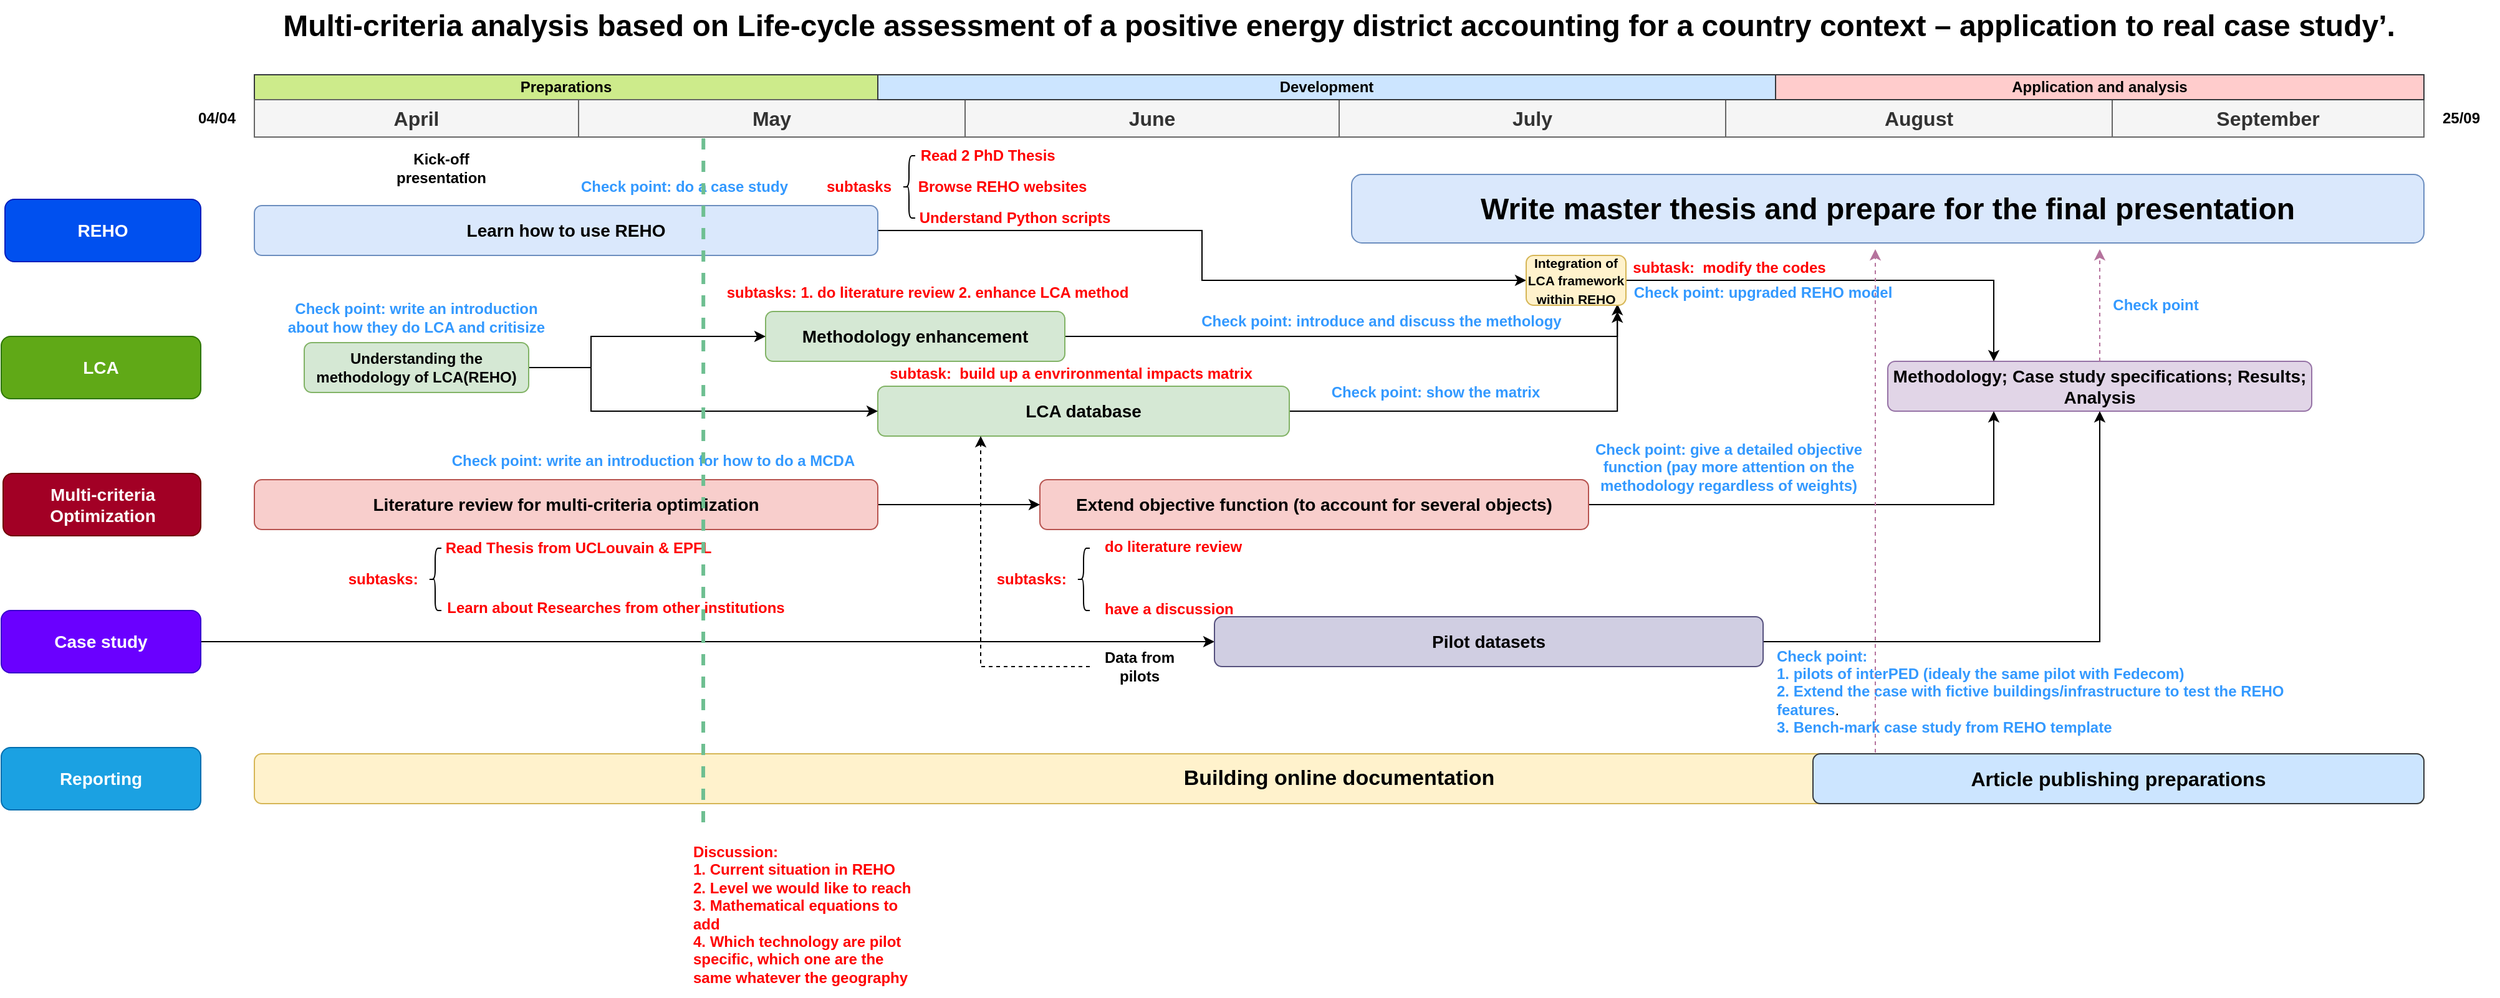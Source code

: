 <mxfile version="21.2.1" type="device">
  <diagram name="Page-1" id="CMEaHwI43TF5UFnff1LS">
    <mxGraphModel dx="2901" dy="1196" grid="1" gridSize="10" guides="1" tooltips="1" connect="1" arrows="1" fold="1" page="1" pageScale="1" pageWidth="827" pageHeight="1169" math="0" shadow="0">
      <root>
        <mxCell id="0" />
        <mxCell id="1" parent="0" />
        <mxCell id="RJUtZ5t80le3RNeQ5MNN-5" value="&lt;b&gt;&lt;font color=&quot;#ff0000&quot;&gt;Read 2 PhD Thesis&amp;nbsp;&lt;/font&gt;&lt;/b&gt;" style="text;html=1;strokeColor=none;fillColor=none;align=center;verticalAlign=middle;whiteSpace=wrap;rounded=0;" parent="1" vertex="1">
          <mxGeometry x="150" y="120" width="160" height="30" as="geometry" />
        </mxCell>
        <mxCell id="Q3gOCMNF8MpdkcXzCCnj-49" value="&lt;b&gt;Preparations&lt;/b&gt;" style="rounded=0;whiteSpace=wrap;html=1;fillColor=#cdeb8b;strokeColor=#36393d;" parent="1" vertex="1">
          <mxGeometry x="-360" y="70" width="500" height="20" as="geometry" />
        </mxCell>
        <mxCell id="Q3gOCMNF8MpdkcXzCCnj-1" value="&lt;b&gt;&lt;font style=&quot;font-size: 14px;&quot;&gt;Methodology; Case study specifications; Results; Analysis&lt;/font&gt;&lt;/b&gt;" style="rounded=1;whiteSpace=wrap;html=1;fillColor=#e1d5e7;strokeColor=#9673a6;" parent="1" vertex="1">
          <mxGeometry x="950" y="300" width="340" height="40" as="geometry" />
        </mxCell>
        <mxCell id="Q3gOCMNF8MpdkcXzCCnj-3" value="&lt;font size=&quot;1&quot; style=&quot;&quot;&gt;&lt;b style=&quot;font-size: 16px;&quot;&gt;April&lt;/b&gt;&lt;/font&gt;" style="rounded=0;whiteSpace=wrap;html=1;fillColor=#f5f5f5;fontColor=#333333;strokeColor=#666666;" parent="1" vertex="1">
          <mxGeometry x="-360" y="90" width="260" height="30" as="geometry" />
        </mxCell>
        <mxCell id="Q3gOCMNF8MpdkcXzCCnj-4" value="&lt;font size=&quot;1&quot; style=&quot;&quot;&gt;&lt;b style=&quot;font-size: 16px;&quot;&gt;May&lt;/b&gt;&lt;/font&gt;" style="rounded=0;whiteSpace=wrap;html=1;fillColor=#f5f5f5;fontColor=#333333;strokeColor=#666666;" parent="1" vertex="1">
          <mxGeometry x="-100" y="90" width="310" height="30" as="geometry" />
        </mxCell>
        <mxCell id="Q3gOCMNF8MpdkcXzCCnj-5" value="&lt;font size=&quot;1&quot; style=&quot;&quot;&gt;&lt;b style=&quot;font-size: 16px;&quot;&gt;June&lt;/b&gt;&lt;/font&gt;" style="rounded=0;whiteSpace=wrap;html=1;fillColor=#f5f5f5;fontColor=#333333;strokeColor=#666666;" parent="1" vertex="1">
          <mxGeometry x="210" y="90" width="300" height="30" as="geometry" />
        </mxCell>
        <mxCell id="Q3gOCMNF8MpdkcXzCCnj-6" value="&lt;font size=&quot;1&quot; style=&quot;&quot;&gt;&lt;b style=&quot;font-size: 16px;&quot;&gt;July&lt;/b&gt;&lt;/font&gt;" style="rounded=0;whiteSpace=wrap;html=1;fillColor=#f5f5f5;fontColor=#333333;strokeColor=#666666;" parent="1" vertex="1">
          <mxGeometry x="510" y="90" width="310" height="30" as="geometry" />
        </mxCell>
        <mxCell id="Q3gOCMNF8MpdkcXzCCnj-7" value="&lt;font size=&quot;1&quot; style=&quot;&quot;&gt;&lt;b style=&quot;font-size: 16px;&quot;&gt;August&lt;/b&gt;&lt;/font&gt;" style="rounded=0;whiteSpace=wrap;html=1;fillColor=#f5f5f5;fontColor=#333333;strokeColor=#666666;" parent="1" vertex="1">
          <mxGeometry x="820" y="90" width="310" height="30" as="geometry" />
        </mxCell>
        <mxCell id="Q3gOCMNF8MpdkcXzCCnj-8" value="&lt;font size=&quot;1&quot; style=&quot;&quot;&gt;&lt;b style=&quot;font-size: 16px;&quot;&gt;September&lt;/b&gt;&lt;/font&gt;" style="rounded=0;whiteSpace=wrap;html=1;fillColor=#f5f5f5;fontColor=#333333;strokeColor=#666666;" parent="1" vertex="1">
          <mxGeometry x="1130" y="90" width="250" height="30" as="geometry" />
        </mxCell>
        <mxCell id="Q3gOCMNF8MpdkcXzCCnj-10" value="&lt;b&gt;&lt;font style=&quot;font-size: 14px;&quot;&gt;REHO&lt;/font&gt;&lt;/b&gt;" style="rounded=1;whiteSpace=wrap;html=1;fillColor=#0050ef;strokeColor=#001DBC;fontColor=#ffffff;" parent="1" vertex="1">
          <mxGeometry x="-560" y="170" width="157" height="50" as="geometry" />
        </mxCell>
        <mxCell id="Q3gOCMNF8MpdkcXzCCnj-12" value="&lt;b&gt;&lt;font style=&quot;font-size: 14px;&quot;&gt;LCA&lt;/font&gt;&lt;/b&gt;" style="rounded=1;whiteSpace=wrap;html=1;fillColor=#60a917;strokeColor=#2D7600;fontColor=#ffffff;" parent="1" vertex="1">
          <mxGeometry x="-563" y="280" width="160" height="50" as="geometry" />
        </mxCell>
        <mxCell id="Q3gOCMNF8MpdkcXzCCnj-13" value="&lt;b&gt;&lt;font style=&quot;font-size: 14px;&quot;&gt;Multi-criteria Optimization&lt;/font&gt;&lt;/b&gt;" style="rounded=1;whiteSpace=wrap;html=1;fillColor=#a20025;strokeColor=#6F0000;fontColor=#ffffff;" parent="1" vertex="1">
          <mxGeometry x="-561.5" y="390" width="158.5" height="50" as="geometry" />
        </mxCell>
        <mxCell id="Q3gOCMNF8MpdkcXzCCnj-15" value="&lt;b&gt;&lt;font style=&quot;font-size: 24px;&quot;&gt;Multi-criteria analysis based on Life-cycle assessment of a positive energy district accounting for a country context – application to real case study’.&lt;/font&gt;&lt;/b&gt;" style="text;whiteSpace=wrap;html=1;align=center;" parent="1" vertex="1">
          <mxGeometry x="-360" y="10" width="1740" height="80" as="geometry" />
        </mxCell>
        <mxCell id="RJUtZ5t80le3RNeQ5MNN-84" style="edgeStyle=orthogonalEdgeStyle;rounded=0;orthogonalLoop=1;jettySize=auto;html=1;exitX=1;exitY=0.5;exitDx=0;exitDy=0;entryX=0.914;entryY=0.975;entryDx=0;entryDy=0;entryPerimeter=0;" parent="1" source="Q3gOCMNF8MpdkcXzCCnj-16" target="Q3gOCMNF8MpdkcXzCCnj-32" edge="1">
          <mxGeometry relative="1" as="geometry" />
        </mxCell>
        <mxCell id="Q3gOCMNF8MpdkcXzCCnj-16" value="&lt;b&gt;&lt;font style=&quot;font-size: 14px;&quot;&gt;Methodology enhancement&lt;/font&gt;&lt;/b&gt;" style="rounded=1;whiteSpace=wrap;html=1;fillColor=#d5e8d4;strokeColor=#82b366;" parent="1" vertex="1">
          <mxGeometry x="50" y="260" width="240" height="40" as="geometry" />
        </mxCell>
        <mxCell id="RJUtZ5t80le3RNeQ5MNN-85" style="edgeStyle=orthogonalEdgeStyle;rounded=0;orthogonalLoop=1;jettySize=auto;html=1;exitX=1;exitY=0.5;exitDx=0;exitDy=0;entryX=0.914;entryY=1.125;entryDx=0;entryDy=0;entryPerimeter=0;" parent="1" source="Q3gOCMNF8MpdkcXzCCnj-17" target="Q3gOCMNF8MpdkcXzCCnj-32" edge="1">
          <mxGeometry relative="1" as="geometry" />
        </mxCell>
        <mxCell id="Q3gOCMNF8MpdkcXzCCnj-17" value="&lt;span style=&quot;font-size: 14px;&quot;&gt;&lt;b&gt;LCA database&lt;/b&gt;&lt;/span&gt;" style="rounded=1;whiteSpace=wrap;html=1;fillColor=#d5e8d4;strokeColor=#82b366;" parent="1" vertex="1">
          <mxGeometry x="140" y="320" width="330" height="40" as="geometry" />
        </mxCell>
        <mxCell id="Q3gOCMNF8MpdkcXzCCnj-38" style="edgeStyle=orthogonalEdgeStyle;rounded=0;orthogonalLoop=1;jettySize=auto;html=1;exitX=1;exitY=0.5;exitDx=0;exitDy=0;entryX=0;entryY=0.5;entryDx=0;entryDy=0;" parent="1" source="Q3gOCMNF8MpdkcXzCCnj-18" target="Q3gOCMNF8MpdkcXzCCnj-32" edge="1">
          <mxGeometry relative="1" as="geometry" />
        </mxCell>
        <mxCell id="Q3gOCMNF8MpdkcXzCCnj-18" value="&lt;span style=&quot;font-size: 14px;&quot;&gt;&lt;b&gt;Learn how to use REHO&lt;/b&gt;&lt;/span&gt;" style="rounded=1;whiteSpace=wrap;html=1;fillColor=#dae8fc;strokeColor=#6c8ebf;" parent="1" vertex="1">
          <mxGeometry x="-360" y="175" width="500" height="40" as="geometry" />
        </mxCell>
        <mxCell id="Q3gOCMNF8MpdkcXzCCnj-19" value="&lt;font style=&quot;font-size: 24px;&quot;&gt;&lt;b&gt;Write master thesis and prepare for the final presentation&lt;/b&gt;&lt;/font&gt;" style="rounded=1;whiteSpace=wrap;html=1;fillColor=#dae8fc;strokeColor=#6c8ebf;" parent="1" vertex="1">
          <mxGeometry x="520" y="150" width="860" height="55" as="geometry" />
        </mxCell>
        <mxCell id="Q3gOCMNF8MpdkcXzCCnj-36" style="edgeStyle=orthogonalEdgeStyle;rounded=0;orthogonalLoop=1;jettySize=auto;html=1;exitX=1;exitY=0.5;exitDx=0;exitDy=0;entryX=0;entryY=0.5;entryDx=0;entryDy=0;" parent="1" source="Q3gOCMNF8MpdkcXzCCnj-20" target="Q3gOCMNF8MpdkcXzCCnj-16" edge="1">
          <mxGeometry relative="1" as="geometry">
            <Array as="points">
              <mxPoint x="-90" y="305" />
              <mxPoint x="-90" y="280" />
            </Array>
          </mxGeometry>
        </mxCell>
        <mxCell id="Q3gOCMNF8MpdkcXzCCnj-37" style="edgeStyle=orthogonalEdgeStyle;rounded=0;orthogonalLoop=1;jettySize=auto;html=1;exitX=1;exitY=0.5;exitDx=0;exitDy=0;entryX=0;entryY=0.5;entryDx=0;entryDy=0;" parent="1" source="Q3gOCMNF8MpdkcXzCCnj-20" target="Q3gOCMNF8MpdkcXzCCnj-17" edge="1">
          <mxGeometry relative="1" as="geometry">
            <Array as="points">
              <mxPoint x="-90" y="305" />
              <mxPoint x="-90" y="340" />
            </Array>
          </mxGeometry>
        </mxCell>
        <mxCell id="Q3gOCMNF8MpdkcXzCCnj-20" value="&lt;font style=&quot;font-size: 12px;&quot;&gt;&lt;b&gt;Understanding the methodology of LCA(REHO)&lt;/b&gt;&lt;/font&gt;" style="rounded=1;whiteSpace=wrap;html=1;fillColor=#d5e8d4;strokeColor=#82b366;" parent="1" vertex="1">
          <mxGeometry x="-320" y="285" width="180" height="40" as="geometry" />
        </mxCell>
        <mxCell id="Q3gOCMNF8MpdkcXzCCnj-21" value="&lt;b&gt;Kick-off presentation&lt;/b&gt;" style="text;html=1;strokeColor=none;fillColor=none;align=center;verticalAlign=middle;whiteSpace=wrap;rounded=0;" parent="1" vertex="1">
          <mxGeometry x="-250" y="130" width="80" height="30" as="geometry" />
        </mxCell>
        <mxCell id="Q3gOCMNF8MpdkcXzCCnj-26" value="&lt;b&gt;04/04&lt;/b&gt;" style="text;html=1;strokeColor=none;fillColor=none;align=center;verticalAlign=middle;whiteSpace=wrap;rounded=0;" parent="1" vertex="1">
          <mxGeometry x="-420" y="90" width="60" height="30" as="geometry" />
        </mxCell>
        <mxCell id="Q3gOCMNF8MpdkcXzCCnj-27" value="&lt;b&gt;25/09&lt;/b&gt;" style="text;html=1;strokeColor=none;fillColor=none;align=center;verticalAlign=middle;whiteSpace=wrap;rounded=0;" parent="1" vertex="1">
          <mxGeometry x="1380" y="90" width="60" height="30" as="geometry" />
        </mxCell>
        <mxCell id="Q3gOCMNF8MpdkcXzCCnj-46" style="edgeStyle=orthogonalEdgeStyle;rounded=0;orthogonalLoop=1;jettySize=auto;html=1;exitX=1;exitY=0.5;exitDx=0;exitDy=0;entryX=0.25;entryY=0;entryDx=0;entryDy=0;" parent="1" source="Q3gOCMNF8MpdkcXzCCnj-32" target="Q3gOCMNF8MpdkcXzCCnj-1" edge="1">
          <mxGeometry relative="1" as="geometry" />
        </mxCell>
        <mxCell id="Q3gOCMNF8MpdkcXzCCnj-32" value="&lt;b&gt;&lt;font style=&quot;font-size: 10.5px;&quot;&gt;Integration of LCA framework within REHO&lt;/font&gt;&lt;/b&gt;" style="rounded=1;whiteSpace=wrap;html=1;fillColor=#fff2cc;strokeColor=#d6b656;" parent="1" vertex="1">
          <mxGeometry x="660" y="215" width="80" height="40" as="geometry" />
        </mxCell>
        <mxCell id="Q3gOCMNF8MpdkcXzCCnj-47" style="edgeStyle=orthogonalEdgeStyle;rounded=0;orthogonalLoop=1;jettySize=auto;html=1;exitX=1;exitY=0.5;exitDx=0;exitDy=0;entryX=0.25;entryY=1;entryDx=0;entryDy=0;" parent="1" source="Q3gOCMNF8MpdkcXzCCnj-33" target="Q3gOCMNF8MpdkcXzCCnj-1" edge="1">
          <mxGeometry relative="1" as="geometry" />
        </mxCell>
        <mxCell id="Q3gOCMNF8MpdkcXzCCnj-33" value="&lt;span style=&quot;font-size: 14px;&quot;&gt;&lt;b&gt;Extend objective function (to account for several objects)&lt;/b&gt;&lt;/span&gt;" style="rounded=1;whiteSpace=wrap;html=1;fillColor=#f8cecc;strokeColor=#b85450;" parent="1" vertex="1">
          <mxGeometry x="270" y="395" width="440" height="40" as="geometry" />
        </mxCell>
        <mxCell id="Q3gOCMNF8MpdkcXzCCnj-35" style="edgeStyle=orthogonalEdgeStyle;rounded=0;orthogonalLoop=1;jettySize=auto;html=1;exitX=1;exitY=0.5;exitDx=0;exitDy=0;entryX=0;entryY=0.5;entryDx=0;entryDy=0;" parent="1" source="Q3gOCMNF8MpdkcXzCCnj-34" target="Q3gOCMNF8MpdkcXzCCnj-33" edge="1">
          <mxGeometry relative="1" as="geometry" />
        </mxCell>
        <mxCell id="Q3gOCMNF8MpdkcXzCCnj-34" value="&lt;span style=&quot;font-size: 14px;&quot;&gt;&lt;b&gt;Literature review for multi-criteria optimization&lt;/b&gt;&lt;/span&gt;" style="rounded=1;whiteSpace=wrap;html=1;fillColor=#f8cecc;strokeColor=#b85450;" parent="1" vertex="1">
          <mxGeometry x="-360" y="395" width="500" height="40" as="geometry" />
        </mxCell>
        <mxCell id="xHu4jBwgOLgzZk3djkA9-2" style="edgeStyle=orthogonalEdgeStyle;rounded=0;orthogonalLoop=1;jettySize=auto;html=1;exitX=0;exitY=0.5;exitDx=0;exitDy=0;entryX=0.25;entryY=1;entryDx=0;entryDy=0;dashed=1;" parent="1" source="Q3gOCMNF8MpdkcXzCCnj-39" target="Q3gOCMNF8MpdkcXzCCnj-17" edge="1">
          <mxGeometry relative="1" as="geometry" />
        </mxCell>
        <mxCell id="Q3gOCMNF8MpdkcXzCCnj-39" value="&lt;b&gt;Data from pilots&lt;/b&gt;" style="text;html=1;strokeColor=none;fillColor=none;align=center;verticalAlign=middle;whiteSpace=wrap;rounded=0;" parent="1" vertex="1">
          <mxGeometry x="310" y="530" width="80" height="30" as="geometry" />
        </mxCell>
        <mxCell id="Q3gOCMNF8MpdkcXzCCnj-44" style="edgeStyle=orthogonalEdgeStyle;rounded=0;orthogonalLoop=1;jettySize=auto;html=1;exitX=1;exitY=0.5;exitDx=0;exitDy=0;entryX=0;entryY=0.5;entryDx=0;entryDy=0;" parent="1" source="Q3gOCMNF8MpdkcXzCCnj-42" target="Q3gOCMNF8MpdkcXzCCnj-43" edge="1">
          <mxGeometry relative="1" as="geometry" />
        </mxCell>
        <mxCell id="Q3gOCMNF8MpdkcXzCCnj-42" value="&lt;b&gt;&lt;font style=&quot;font-size: 14px;&quot;&gt;Case study&lt;/font&gt;&lt;/b&gt;" style="rounded=1;whiteSpace=wrap;html=1;fillColor=#6a00ff;strokeColor=#3700CC;fontColor=#ffffff;" parent="1" vertex="1">
          <mxGeometry x="-563" y="500" width="160" height="50" as="geometry" />
        </mxCell>
        <mxCell id="Q3gOCMNF8MpdkcXzCCnj-48" style="edgeStyle=orthogonalEdgeStyle;rounded=0;orthogonalLoop=1;jettySize=auto;html=1;exitX=1;exitY=0.5;exitDx=0;exitDy=0;entryX=0.5;entryY=1;entryDx=0;entryDy=0;" parent="1" source="Q3gOCMNF8MpdkcXzCCnj-43" target="Q3gOCMNF8MpdkcXzCCnj-1" edge="1">
          <mxGeometry relative="1" as="geometry" />
        </mxCell>
        <mxCell id="Q3gOCMNF8MpdkcXzCCnj-43" value="&lt;span style=&quot;font-size: 14px;&quot;&gt;&lt;b&gt;Pilot datasets&lt;/b&gt;&lt;/span&gt;" style="rounded=1;whiteSpace=wrap;html=1;fillColor=#d0cee2;strokeColor=#56517e;" parent="1" vertex="1">
          <mxGeometry x="410" y="505" width="440" height="40" as="geometry" />
        </mxCell>
        <mxCell id="Q3gOCMNF8MpdkcXzCCnj-50" value="&lt;b&gt;Development&lt;/b&gt;" style="rounded=0;whiteSpace=wrap;html=1;fillColor=#cce5ff;strokeColor=#36393d;" parent="1" vertex="1">
          <mxGeometry x="140" y="70" width="720" height="20" as="geometry" />
        </mxCell>
        <mxCell id="Q3gOCMNF8MpdkcXzCCnj-51" value="&lt;b&gt;Application and analysis&lt;/b&gt;" style="rounded=0;whiteSpace=wrap;html=1;fillColor=#ffcccc;strokeColor=#36393d;" parent="1" vertex="1">
          <mxGeometry x="860" y="70" width="520" height="20" as="geometry" />
        </mxCell>
        <mxCell id="RJUtZ5t80le3RNeQ5MNN-1" value="&lt;b&gt;&lt;font color=&quot;#ff0000&quot;&gt;subtasks&lt;/font&gt;&lt;/b&gt;" style="text;html=1;strokeColor=none;fillColor=none;align=center;verticalAlign=middle;whiteSpace=wrap;rounded=0;" parent="1" vertex="1">
          <mxGeometry x="60" y="145" width="130" height="30" as="geometry" />
        </mxCell>
        <mxCell id="RJUtZ5t80le3RNeQ5MNN-2" value="&lt;b&gt;&lt;font color=&quot;#3399ff&quot;&gt;Check point&lt;/font&gt;&lt;/b&gt;" style="text;html=1;strokeColor=none;fillColor=none;align=center;verticalAlign=middle;whiteSpace=wrap;rounded=0;" parent="1" vertex="1">
          <mxGeometry x="1100" y="240" width="130" height="30" as="geometry" />
        </mxCell>
        <mxCell id="RJUtZ5t80le3RNeQ5MNN-3" value="&lt;b&gt;&lt;font color=&quot;#3399ff&quot;&gt;Check point: write an introduction for how to do a MCDA&lt;/font&gt;&lt;/b&gt;" style="text;html=1;strokeColor=none;fillColor=none;align=center;verticalAlign=middle;whiteSpace=wrap;rounded=0;" parent="1" vertex="1">
          <mxGeometry x="-210" y="365" width="340" height="30" as="geometry" />
        </mxCell>
        <mxCell id="RJUtZ5t80le3RNeQ5MNN-4" value="" style="shape=curlyBracket;whiteSpace=wrap;html=1;rounded=1;labelPosition=left;verticalLabelPosition=middle;align=right;verticalAlign=middle;" parent="1" vertex="1">
          <mxGeometry x="160" y="135" width="10" height="50" as="geometry" />
        </mxCell>
        <mxCell id="RJUtZ5t80le3RNeQ5MNN-6" value="&lt;b&gt;&lt;font color=&quot;#ff0000&quot;&gt;Browse REHO websites&lt;/font&gt;&lt;/b&gt;" style="text;html=1;strokeColor=none;fillColor=none;align=center;verticalAlign=middle;whiteSpace=wrap;rounded=0;" parent="1" vertex="1">
          <mxGeometry x="150" y="145" width="180" height="30" as="geometry" />
        </mxCell>
        <mxCell id="RJUtZ5t80le3RNeQ5MNN-7" value="&lt;font color=&quot;#ff0000&quot;&gt;&lt;b&gt;Understand Python scripts&lt;/b&gt;&lt;/font&gt;" style="text;html=1;strokeColor=none;fillColor=none;align=center;verticalAlign=middle;whiteSpace=wrap;rounded=0;" parent="1" vertex="1">
          <mxGeometry x="140" y="170" width="220" height="30" as="geometry" />
        </mxCell>
        <mxCell id="RJUtZ5t80le3RNeQ5MNN-9" value="&lt;b&gt;&lt;font color=&quot;#ff0000&quot;&gt;subtasks:&amp;nbsp;&lt;/font&gt;&lt;/b&gt;" style="text;html=1;strokeColor=none;fillColor=none;align=center;verticalAlign=middle;whiteSpace=wrap;rounded=0;" parent="1" vertex="1">
          <mxGeometry x="-320" y="460" width="130" height="30" as="geometry" />
        </mxCell>
        <mxCell id="RJUtZ5t80le3RNeQ5MNN-57" value="" style="shape=curlyBracket;whiteSpace=wrap;html=1;rounded=1;labelPosition=left;verticalLabelPosition=middle;align=right;verticalAlign=middle;" parent="1" vertex="1">
          <mxGeometry x="-220" y="450" width="10" height="50" as="geometry" />
        </mxCell>
        <mxCell id="RJUtZ5t80le3RNeQ5MNN-58" value="&lt;b&gt;&lt;font color=&quot;#ff0000&quot;&gt;Read Thesis from UCLouvain &amp;amp; EPFL&lt;/font&gt;&lt;/b&gt;" style="text;html=1;strokeColor=none;fillColor=none;align=center;verticalAlign=middle;whiteSpace=wrap;rounded=0;" parent="1" vertex="1">
          <mxGeometry x="-230" y="435" width="260" height="30" as="geometry" />
        </mxCell>
        <mxCell id="RJUtZ5t80le3RNeQ5MNN-59" value="&lt;font color=&quot;#ff0000&quot;&gt;&lt;b&gt;Learn about Researches from other institutions&lt;/b&gt;&lt;/font&gt;" style="text;html=1;strokeColor=none;fillColor=none;align=center;verticalAlign=middle;whiteSpace=wrap;rounded=0;" parent="1" vertex="1">
          <mxGeometry x="-220" y="482.5" width="300" height="30" as="geometry" />
        </mxCell>
        <mxCell id="RJUtZ5t80le3RNeQ5MNN-60" value="&lt;b&gt;&lt;font color=&quot;#ff0000&quot;&gt;subtask:&amp;nbsp; build up a envrironmental impacts matrix&lt;/font&gt;&lt;/b&gt;" style="text;html=1;strokeColor=none;fillColor=none;align=center;verticalAlign=middle;whiteSpace=wrap;rounded=0;" parent="1" vertex="1">
          <mxGeometry x="130" y="295" width="330" height="30" as="geometry" />
        </mxCell>
        <mxCell id="RJUtZ5t80le3RNeQ5MNN-61" value="&lt;b&gt;&lt;font color=&quot;#ff0000&quot;&gt;subtasks: 1. do literature review 2. enhance LCA method&lt;br&gt;&lt;/font&gt;&lt;/b&gt;" style="text;html=1;strokeColor=none;fillColor=none;align=center;verticalAlign=middle;whiteSpace=wrap;rounded=0;" parent="1" vertex="1">
          <mxGeometry x="-10" y="230" width="380" height="30" as="geometry" />
        </mxCell>
        <mxCell id="RJUtZ5t80le3RNeQ5MNN-62" value="&lt;b&gt;&lt;font color=&quot;#3399ff&quot;&gt;Check point: do a case study&lt;/font&gt;&lt;/b&gt;" style="text;html=1;strokeColor=none;fillColor=none;align=center;verticalAlign=middle;whiteSpace=wrap;rounded=0;" parent="1" vertex="1">
          <mxGeometry x="-100" y="145" width="170" height="30" as="geometry" />
        </mxCell>
        <mxCell id="RJUtZ5t80le3RNeQ5MNN-63" value="&lt;b&gt;&lt;font color=&quot;#3399ff&quot;&gt;Check point: give a detailed objective function (pay more attention on the methodology regardless of weights)&lt;/font&gt;&lt;/b&gt;" style="text;html=1;strokeColor=none;fillColor=none;align=center;verticalAlign=middle;whiteSpace=wrap;rounded=0;" parent="1" vertex="1">
          <mxGeometry x="695" y="370" width="255" height="30" as="geometry" />
        </mxCell>
        <mxCell id="RJUtZ5t80le3RNeQ5MNN-64" value="&lt;b&gt;&lt;font color=&quot;#ff0000&quot;&gt;subtasks:&amp;nbsp;&lt;/font&gt;&lt;/b&gt;" style="text;html=1;strokeColor=none;fillColor=none;align=center;verticalAlign=middle;whiteSpace=wrap;rounded=0;" parent="1" vertex="1">
          <mxGeometry x="200" y="460" width="130" height="30" as="geometry" />
        </mxCell>
        <mxCell id="RJUtZ5t80le3RNeQ5MNN-66" value="" style="shape=curlyBracket;whiteSpace=wrap;html=1;rounded=1;labelPosition=left;verticalLabelPosition=middle;align=right;verticalAlign=middle;" parent="1" vertex="1">
          <mxGeometry x="300" y="450" width="10" height="50" as="geometry" />
        </mxCell>
        <mxCell id="RJUtZ5t80le3RNeQ5MNN-67" value="&lt;font color=&quot;#ff0000&quot;&gt;&lt;b&gt;do literature review&lt;/b&gt;&lt;/font&gt;" style="text;whiteSpace=wrap;html=1;" parent="1" vertex="1">
          <mxGeometry x="320" y="435" width="180" height="25" as="geometry" />
        </mxCell>
        <mxCell id="RJUtZ5t80le3RNeQ5MNN-68" value="&lt;font color=&quot;#ff0000&quot;&gt;&lt;b&gt;have a discussion&lt;/b&gt;&lt;/font&gt;" style="text;whiteSpace=wrap;html=1;" parent="1" vertex="1">
          <mxGeometry x="320" y="485" width="110" height="25" as="geometry" />
        </mxCell>
        <mxCell id="RJUtZ5t80le3RNeQ5MNN-69" value="&lt;b&gt;&lt;font color=&quot;#3399ff&quot;&gt;Check point: upgraded REHO model&lt;/font&gt;&lt;/b&gt;" style="text;html=1;strokeColor=none;fillColor=none;align=center;verticalAlign=middle;whiteSpace=wrap;rounded=0;" parent="1" vertex="1">
          <mxGeometry x="730" y="230" width="240" height="30" as="geometry" />
        </mxCell>
        <mxCell id="RJUtZ5t80le3RNeQ5MNN-70" value="&lt;b&gt;&lt;font color=&quot;#ff0000&quot;&gt;subtask:&amp;nbsp; modify the codes&lt;/font&gt;&lt;/b&gt;" style="text;html=1;strokeColor=none;fillColor=none;align=center;verticalAlign=middle;whiteSpace=wrap;rounded=0;" parent="1" vertex="1">
          <mxGeometry x="732.5" y="210" width="180" height="30" as="geometry" />
        </mxCell>
        <mxCell id="RJUtZ5t80le3RNeQ5MNN-71" style="edgeStyle=orthogonalEdgeStyle;rounded=0;orthogonalLoop=1;jettySize=auto;html=1;exitX=0.5;exitY=0;exitDx=0;exitDy=0;dashed=1;strokeColor=#B5739D;" parent="1" source="Q3gOCMNF8MpdkcXzCCnj-1" edge="1">
          <mxGeometry relative="1" as="geometry">
            <mxPoint x="1120" y="210" as="targetPoint" />
          </mxGeometry>
        </mxCell>
        <mxCell id="RJUtZ5t80le3RNeQ5MNN-72" value="&lt;b&gt;&lt;font color=&quot;#3399ff&quot;&gt;Check point: write an introduction about how they do LCA and critisize&lt;/font&gt;&lt;/b&gt;" style="text;html=1;strokeColor=none;fillColor=none;align=center;verticalAlign=middle;whiteSpace=wrap;rounded=0;" parent="1" vertex="1">
          <mxGeometry x="-335" y="250" width="210" height="30" as="geometry" />
        </mxCell>
        <mxCell id="RJUtZ5t80le3RNeQ5MNN-73" value="&lt;b&gt;&lt;font color=&quot;#3399ff&quot;&gt;Check point: show the matrix&lt;/font&gt;&lt;/b&gt;" style="text;html=1;strokeColor=none;fillColor=none;align=center;verticalAlign=middle;whiteSpace=wrap;rounded=0;" parent="1" vertex="1">
          <mxGeometry x="445" y="310" width="285" height="30" as="geometry" />
        </mxCell>
        <mxCell id="RJUtZ5t80le3RNeQ5MNN-74" value="&lt;b&gt;&lt;font color=&quot;#3399ff&quot;&gt;Check point: introduce and discuss the methology&lt;/font&gt;&lt;/b&gt;" style="text;html=1;strokeColor=none;fillColor=none;align=center;verticalAlign=middle;whiteSpace=wrap;rounded=0;" parent="1" vertex="1">
          <mxGeometry x="389" y="250" width="310" height="35" as="geometry" />
        </mxCell>
        <mxCell id="RJUtZ5t80le3RNeQ5MNN-77" value="&lt;div style=&quot;text-align: left;&quot;&gt;&lt;b style=&quot;background-color: initial;&quot;&gt;&lt;font color=&quot;#3399ff&quot;&gt;Check point:&lt;/font&gt;&lt;/b&gt;&lt;/div&gt;&lt;b&gt;&lt;div style=&quot;text-align: left;&quot;&gt;&lt;b style=&quot;background-color: initial;&quot;&gt;&lt;font color=&quot;#3399ff&quot;&gt;1. pilots of interPED (idealy the same pilot with Fedecom)&lt;/font&gt;&lt;/b&gt;&lt;/div&gt;&lt;font color=&quot;#3399ff&quot;&gt;&lt;div style=&quot;text-align: left;&quot;&gt;&lt;b style=&quot;background-color: initial; color: rgb(0, 0, 0);&quot;&gt;&lt;font color=&quot;#3399ff&quot;&gt;2.&amp;nbsp;Extend the case with fictive buildings/infrastructure to test the REHO features&lt;/font&gt;&lt;/b&gt;&lt;span style=&quot;background-color: initial; color: rgb(0, 0, 0); font-weight: normal;&quot;&gt;.&lt;/span&gt;&lt;/div&gt;&lt;/font&gt;&lt;/b&gt;&lt;font color=&quot;#3399ff&quot;&gt;&lt;div style=&quot;text-align: left;&quot;&gt;&lt;span style=&quot;background-color: initial;&quot;&gt;&lt;b&gt;3. Bench-mark case study from REHO template&lt;/b&gt;&lt;/span&gt;&lt;/div&gt;&lt;/font&gt;" style="text;html=1;strokeColor=none;fillColor=none;align=center;verticalAlign=middle;whiteSpace=wrap;rounded=0;" parent="1" vertex="1">
          <mxGeometry x="860" y="550" width="430" height="30" as="geometry" />
        </mxCell>
        <mxCell id="RJUtZ5t80le3RNeQ5MNN-79" value="&lt;span style=&quot;font-size: 14px;&quot;&gt;&lt;b&gt;Reporting&lt;/b&gt;&lt;/span&gt;" style="rounded=1;whiteSpace=wrap;html=1;fillColor=#1ba1e2;strokeColor=#006EAF;fontColor=#ffffff;" parent="1" vertex="1">
          <mxGeometry x="-563" y="610" width="160" height="50" as="geometry" />
        </mxCell>
        <mxCell id="RJUtZ5t80le3RNeQ5MNN-83" style="edgeStyle=orthogonalEdgeStyle;rounded=0;orthogonalLoop=1;jettySize=auto;html=1;exitX=0.75;exitY=0;exitDx=0;exitDy=0;dashed=1;strokeColor=#B5739D;" parent="1" source="RJUtZ5t80le3RNeQ5MNN-80" edge="1">
          <mxGeometry relative="1" as="geometry">
            <mxPoint x="940" y="210" as="targetPoint" />
            <Array as="points">
              <mxPoint x="940" y="615" />
            </Array>
          </mxGeometry>
        </mxCell>
        <mxCell id="RJUtZ5t80le3RNeQ5MNN-80" value="&lt;span style=&quot;font-size: 17px;&quot;&gt;&lt;b&gt;Building online documentation&lt;/b&gt;&lt;/span&gt;" style="rounded=1;whiteSpace=wrap;html=1;fillColor=#fff2cc;strokeColor=#d6b656;" parent="1" vertex="1">
          <mxGeometry x="-360" y="615" width="1740" height="40" as="geometry" />
        </mxCell>
        <mxCell id="RJUtZ5t80le3RNeQ5MNN-81" value="&lt;font size=&quot;1&quot; style=&quot;&quot;&gt;&lt;b style=&quot;font-size: 16px;&quot;&gt;Article publishing preparations&lt;/b&gt;&lt;/font&gt;" style="rounded=1;whiteSpace=wrap;html=1;fillColor=#cce5ff;strokeColor=#36393d;" parent="1" vertex="1">
          <mxGeometry x="890" y="615" width="490" height="40" as="geometry" />
        </mxCell>
        <mxCell id="UoH9qnngMrry1XdAkPYJ-3" value="" style="endArrow=none;dashed=1;html=1;rounded=0;entryX=0.323;entryY=0.967;entryDx=0;entryDy=0;entryPerimeter=0;strokeWidth=3;strokeColor=#6ebf91;fillColor=#dae8fc;" edge="1" parent="1" target="Q3gOCMNF8MpdkcXzCCnj-4">
          <mxGeometry width="50" height="50" relative="1" as="geometry">
            <mxPoint y="670" as="sourcePoint" />
            <mxPoint x="10" y="270" as="targetPoint" />
          </mxGeometry>
        </mxCell>
        <mxCell id="UoH9qnngMrry1XdAkPYJ-5" value="&lt;b&gt;&lt;font color=&quot;#ff0000&quot;&gt;Discussion:&lt;br&gt;1. Current situation in REHO&lt;br&gt;2. Level we would like to reach&lt;br&gt;3.&amp;nbsp;Mathematical equations to add&lt;br&gt;4. Which technology are pilot specific, which one are the same whatever the geography&lt;/font&gt;&lt;/b&gt;" style="text;whiteSpace=wrap;html=1;" vertex="1" parent="1">
          <mxGeometry x="-10" y="680" width="180" height="130" as="geometry" />
        </mxCell>
      </root>
    </mxGraphModel>
  </diagram>
</mxfile>
